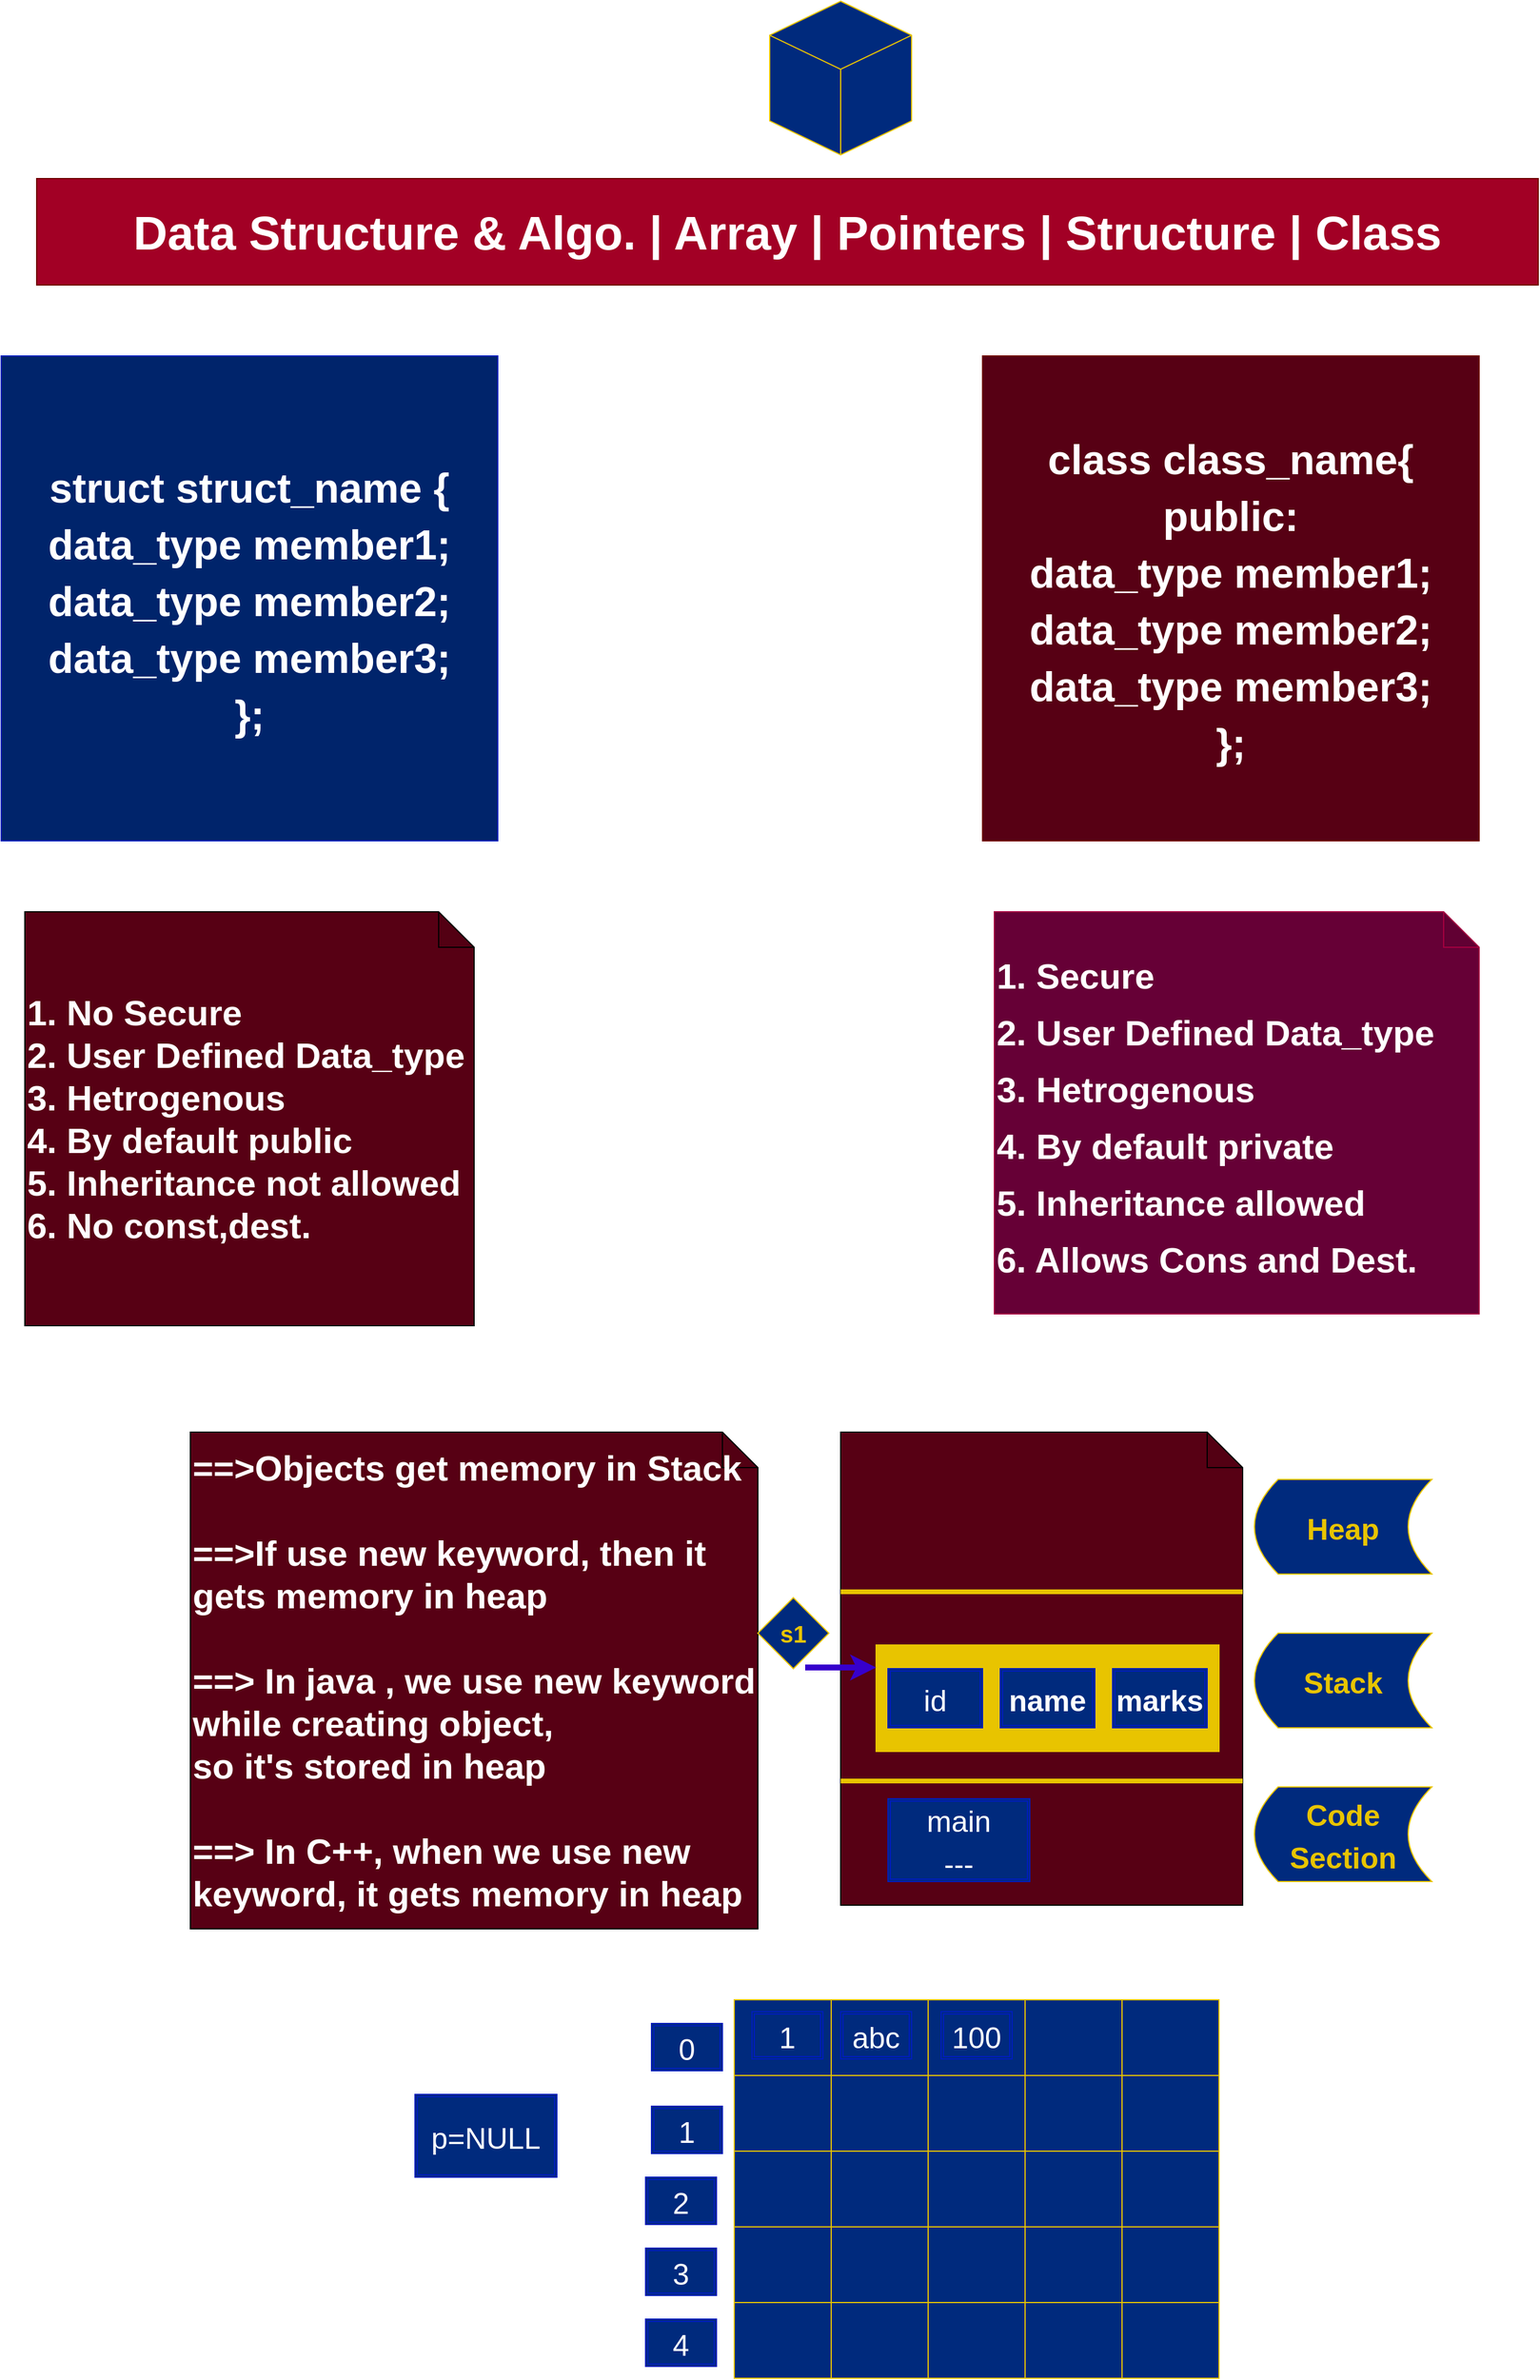 <mxfile version="15.4.0" type="device"><diagram id="8kTt116mAj7uTBlXqQ80" name="Page-1"><mxGraphModel dx="2326" dy="1727" grid="1" gridSize="10" guides="1" tooltips="1" connect="1" arrows="1" fold="1" page="1" pageScale="1" pageWidth="850" pageHeight="1100" math="0" shadow="0"><root><mxCell id="0"/><mxCell id="1" parent="0"/><mxCell id="IOkJ_4DGEt54uJeK5T87-1" value="Data Structure &amp;amp; Algo. | Array | Pointers | Structure | Class" style="rounded=0;whiteSpace=wrap;html=1;fontStyle=1;fontSize=40;fillColor=#a20025;strokeColor=#6F0000;fontColor=#ffffff;" vertex="1" parent="1"><mxGeometry x="-120" y="-240" width="1270" height="90" as="geometry"/></mxCell><mxCell id="IOkJ_4DGEt54uJeK5T87-2" value="&lt;font style=&quot;font-size: 35px&quot;&gt;&lt;b&gt;struct struct_name {&lt;br&gt;data_type member1;&lt;br&gt;data_type member2;&lt;br&gt;data_type member3;&lt;br&gt;};&lt;/b&gt;&lt;/font&gt;" style="rounded=0;whiteSpace=wrap;html=1;fontSize=40;fillColor=#00246B;strokeColor=#001DBC;fontColor=#ffffff;" vertex="1" parent="1"><mxGeometry x="-150" y="-90" width="420" height="410" as="geometry"/></mxCell><mxCell id="IOkJ_4DGEt54uJeK5T87-3" value="&lt;font style=&quot;font-size: 35px&quot;&gt;&lt;b&gt;class class_name{&lt;br&gt;public:&lt;br&gt;data_type member1;&lt;br&gt;data_type member2;&lt;br&gt;data_type member3;&lt;br&gt;};&lt;/b&gt;&lt;/font&gt;" style="rounded=0;whiteSpace=wrap;html=1;fontSize=40;fillColor=#570014;strokeColor=#6F0000;fontColor=#ffffff;" vertex="1" parent="1"><mxGeometry x="680" y="-90" width="420" height="410" as="geometry"/></mxCell><mxCell id="IOkJ_4DGEt54uJeK5T87-4" value="&lt;font style=&quot;font-size: 30px&quot; color=&quot;#ffffff&quot;&gt;&lt;b style=&quot;font-size: 30px&quot;&gt;1. No Secure&lt;br style=&quot;font-size: 30px&quot;&gt;2. User Defined Data_type&lt;br&gt;3. Hetrogenous&amp;nbsp;&lt;br&gt;4. By default public&lt;br&gt;5. Inheritance not allowed&lt;br style=&quot;font-size: 30px&quot;&gt;6. No const,dest.&lt;br style=&quot;font-size: 30px&quot;&gt;&lt;/b&gt;&lt;/font&gt;" style="shape=note;whiteSpace=wrap;html=1;backgroundOutline=1;darkOpacity=0.05;fontSize=30;fillColor=#570014;align=left;" vertex="1" parent="1"><mxGeometry x="-130" y="380" width="380" height="350" as="geometry"/></mxCell><mxCell id="IOkJ_4DGEt54uJeK5T87-6" value="&lt;b style=&quot;color: rgb(255 , 255 , 255) ; font-size: 30px&quot;&gt;1. Secure&lt;br&gt;2. User Defined Data_type&lt;br&gt;3.&amp;nbsp;&lt;/b&gt;&lt;b style=&quot;color: rgb(255 , 255 , 255) ; font-size: 30px&quot;&gt;Hetrogenous&lt;br&gt;&lt;/b&gt;&lt;b style=&quot;color: rgb(255 , 255 , 255) ; font-size: 30px&quot;&gt;4. By default private&lt;br&gt;5. Inheritance allowed&lt;br&gt;6. Allows Cons and Dest.&lt;br&gt;&lt;/b&gt;" style="shape=note;whiteSpace=wrap;html=1;backgroundOutline=1;darkOpacity=0.05;fontSize=40;fillColor=#660036;align=left;strokeColor=#A50040;fontColor=#ffffff;" vertex="1" parent="1"><mxGeometry x="690" y="380" width="410" height="340" as="geometry"/></mxCell><mxCell id="IOkJ_4DGEt54uJeK5T87-9" value="&lt;font style=&quot;font-size: 30px&quot; color=&quot;#ffffff&quot;&gt;&lt;b style=&quot;font-size: 30px&quot;&gt;==&amp;gt;Objects get memory in Stack&lt;br&gt;&lt;br&gt;==&amp;gt;If use new keyword, then it gets memory in heap&lt;br&gt;&lt;br&gt;==&amp;gt; In java , we use new keyword while creating object,&amp;nbsp;&lt;br&gt;so it's stored in heap&lt;br&gt;&lt;br&gt;==&amp;gt; In C++, when we use new keyword, it gets memory in heap&lt;br style=&quot;font-size: 30px&quot;&gt;&lt;/b&gt;&lt;/font&gt;" style="shape=note;whiteSpace=wrap;html=1;backgroundOutline=1;darkOpacity=0.05;fontSize=30;fillColor=#570014;align=left;" vertex="1" parent="1"><mxGeometry x="10" y="820" width="480" height="420" as="geometry"/></mxCell><mxCell id="IOkJ_4DGEt54uJeK5T87-10" value="&lt;font style=&quot;font-size: 30px&quot; color=&quot;#ffffff&quot;&gt;&lt;b style=&quot;font-size: 30px&quot;&gt;&lt;br style=&quot;font-size: 30px&quot;&gt;&lt;/b&gt;&lt;/font&gt;" style="shape=note;whiteSpace=wrap;html=1;backgroundOutline=1;darkOpacity=0.05;fontSize=30;fillColor=#570014;align=left;" vertex="1" parent="1"><mxGeometry x="560" y="820" width="340" height="400" as="geometry"/></mxCell><mxCell id="IOkJ_4DGEt54uJeK5T87-13" value="" style="line;strokeWidth=4;html=1;perimeter=backbonePerimeter;points=[];outlineConnect=0;fontSize=30;fillColor=#660036;strokeColor=#E8C400;" vertex="1" parent="1"><mxGeometry x="560" y="1110" width="340" height="10" as="geometry"/></mxCell><mxCell id="IOkJ_4DGEt54uJeK5T87-14" value="" style="line;strokeWidth=4;html=1;perimeter=backbonePerimeter;points=[];outlineConnect=0;fontSize=30;fillColor=#E8C400;strokeColor=#E8C400;" vertex="1" parent="1"><mxGeometry x="560" y="950" width="340" height="10" as="geometry"/></mxCell><mxCell id="IOkJ_4DGEt54uJeK5T87-15" value="" style="shape=ext;double=1;rounded=0;whiteSpace=wrap;html=1;fontSize=30;strokeColor=#E8C400;fillColor=#E8C400;" vertex="1" parent="1"><mxGeometry x="590" y="1000" width="290" height="90" as="geometry"/></mxCell><mxCell id="IOkJ_4DGEt54uJeK5T87-16" value="&lt;font style=&quot;font-size: 25px&quot;&gt;id&lt;/font&gt;" style="shape=ext;double=1;rounded=0;whiteSpace=wrap;html=1;fontSize=30;strokeColor=#001DBC;fillColor=#002A7D;fontColor=#ffffff;" vertex="1" parent="1"><mxGeometry x="600" y="1020" width="80" height="50" as="geometry"/></mxCell><mxCell id="IOkJ_4DGEt54uJeK5T87-17" value="&lt;b&gt;&lt;font style=&quot;font-size: 25px&quot;&gt;name&lt;/font&gt;&lt;/b&gt;" style="shape=ext;double=1;rounded=0;whiteSpace=wrap;html=1;fontSize=30;strokeColor=#001DBC;fillColor=#002A7D;fontColor=#ffffff;" vertex="1" parent="1"><mxGeometry x="695" y="1020" width="80" height="50" as="geometry"/></mxCell><mxCell id="IOkJ_4DGEt54uJeK5T87-18" value="&lt;font style=&quot;font-size: 25px&quot;&gt;&lt;b&gt;marks&lt;/b&gt;&lt;/font&gt;" style="shape=ext;double=1;rounded=0;whiteSpace=wrap;html=1;fontSize=30;strokeColor=#001DBC;fillColor=#002A7D;fontColor=#ffffff;" vertex="1" parent="1"><mxGeometry x="790" y="1020" width="80" height="50" as="geometry"/></mxCell><mxCell id="IOkJ_4DGEt54uJeK5T87-20" value="" style="edgeStyle=segmentEdgeStyle;endArrow=classic;html=1;rounded=0;fontSize=5;fontColor=#E8C400;fontStyle=1;strokeColor=#3700CC;strokeWidth=5;fillColor=#6a00ff;" edge="1" parent="1" target="IOkJ_4DGEt54uJeK5T87-15"><mxGeometry width="50" height="50" relative="1" as="geometry"><mxPoint x="530" y="1019" as="sourcePoint"/><mxPoint x="580" y="1019" as="targetPoint"/></mxGeometry></mxCell><mxCell id="IOkJ_4DGEt54uJeK5T87-21" value="" style="html=1;whiteSpace=wrap;shape=isoCube2;backgroundOutline=1;isoAngle=15;fontSize=30;strokeColor=#E8C400;fillColor=#002A7D;" vertex="1" parent="1"><mxGeometry x="500" y="-390" width="120" height="130" as="geometry"/></mxCell><mxCell id="IOkJ_4DGEt54uJeK5T87-22" value="&lt;font style=&quot;font-size: 25px&quot;&gt;&lt;b&gt;Heap&lt;/b&gt;&lt;/font&gt;" style="shape=dataStorage;whiteSpace=wrap;html=1;fixedSize=1;fontSize=30;strokeColor=#E8C400;fillColor=#002A7D;fontColor=#E8C400;" vertex="1" parent="1"><mxGeometry x="910" y="860" width="150" height="80" as="geometry"/></mxCell><mxCell id="IOkJ_4DGEt54uJeK5T87-23" value="&lt;font style=&quot;font-size: 25px&quot;&gt;&lt;b&gt;Code &lt;br&gt;Section&lt;/b&gt;&lt;/font&gt;" style="shape=dataStorage;whiteSpace=wrap;html=1;fixedSize=1;fontSize=30;strokeColor=#E8C400;fillColor=#002A7D;fontColor=#E8C400;" vertex="1" parent="1"><mxGeometry x="910" y="1120" width="150" height="80" as="geometry"/></mxCell><mxCell id="IOkJ_4DGEt54uJeK5T87-24" value="&lt;span style=&quot;font-size: 25px&quot;&gt;&lt;b&gt;Stack&lt;/b&gt;&lt;/span&gt;" style="shape=dataStorage;whiteSpace=wrap;html=1;fixedSize=1;fontSize=30;strokeColor=#E8C400;fillColor=#002A7D;fontColor=#E8C400;" vertex="1" parent="1"><mxGeometry x="910" y="990" width="150" height="80" as="geometry"/></mxCell><mxCell id="IOkJ_4DGEt54uJeK5T87-25" value="&lt;span style=&quot;font-size: 25px&quot;&gt;main&lt;br&gt;---&lt;br&gt;&lt;/span&gt;" style="shape=ext;double=1;rounded=0;whiteSpace=wrap;html=1;fontSize=30;strokeColor=#001DBC;fillColor=#002A7D;fontColor=#ffffff;" vertex="1" parent="1"><mxGeometry x="600" y="1130" width="120" height="70" as="geometry"/></mxCell><mxCell id="IOkJ_4DGEt54uJeK5T87-26" value="&lt;font style=&quot;font-size: 20px&quot;&gt;s1&lt;/font&gt;" style="rhombus;whiteSpace=wrap;html=1;fontSize=5;fontColor=#E8C400;strokeColor=#E8C400;fillColor=#002A7D;fontStyle=1" vertex="1" parent="1"><mxGeometry x="490" y="960" width="60" height="60" as="geometry"/></mxCell><mxCell id="IOkJ_4DGEt54uJeK5T87-28" value="" style="shape=table;startSize=0;container=1;collapsible=0;childLayout=tableLayout;fontSize=5;fontColor=#E8C400;strokeColor=#E8C400;fillColor=#002A7D;" vertex="1" parent="1"><mxGeometry x="470" y="1300" width="410" height="320" as="geometry"/></mxCell><mxCell id="IOkJ_4DGEt54uJeK5T87-29" value="" style="shape=partialRectangle;collapsible=0;dropTarget=0;pointerEvents=0;fillColor=none;top=0;left=0;bottom=0;right=0;points=[[0,0.5],[1,0.5]];portConstraint=eastwest;fontSize=5;fontColor=#E8C400;strokeColor=#E8C400;" vertex="1" parent="IOkJ_4DGEt54uJeK5T87-28"><mxGeometry width="410" height="64" as="geometry"/></mxCell><mxCell id="IOkJ_4DGEt54uJeK5T87-30" value="ID" style="shape=partialRectangle;html=1;whiteSpace=wrap;connectable=0;overflow=hidden;fillColor=none;top=0;left=0;bottom=0;right=0;pointerEvents=1;fontSize=5;fontColor=#E8C400;strokeColor=#E8C400;" vertex="1" parent="IOkJ_4DGEt54uJeK5T87-29"><mxGeometry width="82" height="64" as="geometry"><mxRectangle width="82" height="64" as="alternateBounds"/></mxGeometry></mxCell><mxCell id="IOkJ_4DGEt54uJeK5T87-31" value="" style="shape=partialRectangle;html=1;whiteSpace=wrap;connectable=0;overflow=hidden;fillColor=none;top=0;left=0;bottom=0;right=0;pointerEvents=1;fontSize=5;fontColor=#E8C400;strokeColor=#E8C400;" vertex="1" parent="IOkJ_4DGEt54uJeK5T87-29"><mxGeometry x="82" width="82" height="64" as="geometry"><mxRectangle width="82" height="64" as="alternateBounds"/></mxGeometry></mxCell><mxCell id="IOkJ_4DGEt54uJeK5T87-32" value="" style="shape=partialRectangle;html=1;whiteSpace=wrap;connectable=0;overflow=hidden;fillColor=none;top=0;left=0;bottom=0;right=0;pointerEvents=1;fontSize=5;fontColor=#E8C400;strokeColor=#E8C400;" vertex="1" parent="IOkJ_4DGEt54uJeK5T87-29"><mxGeometry x="164" width="82" height="64" as="geometry"><mxRectangle width="82" height="64" as="alternateBounds"/></mxGeometry></mxCell><mxCell id="IOkJ_4DGEt54uJeK5T87-33" value="" style="shape=partialRectangle;html=1;whiteSpace=wrap;connectable=0;overflow=hidden;fillColor=none;top=0;left=0;bottom=0;right=0;pointerEvents=1;fontSize=5;fontColor=#E8C400;strokeColor=#E8C400;" vertex="1" parent="IOkJ_4DGEt54uJeK5T87-29"><mxGeometry x="246" width="82" height="64" as="geometry"><mxRectangle width="82" height="64" as="alternateBounds"/></mxGeometry></mxCell><mxCell id="IOkJ_4DGEt54uJeK5T87-34" value="" style="shape=partialRectangle;html=1;whiteSpace=wrap;connectable=0;overflow=hidden;fillColor=none;top=0;left=0;bottom=0;right=0;pointerEvents=1;fontSize=5;fontColor=#E8C400;strokeColor=#E8C400;" vertex="1" parent="IOkJ_4DGEt54uJeK5T87-29"><mxGeometry x="328" width="82" height="64" as="geometry"><mxRectangle width="82" height="64" as="alternateBounds"/></mxGeometry></mxCell><mxCell id="IOkJ_4DGEt54uJeK5T87-35" value="" style="shape=partialRectangle;collapsible=0;dropTarget=0;pointerEvents=0;fillColor=none;top=0;left=0;bottom=0;right=0;points=[[0,0.5],[1,0.5]];portConstraint=eastwest;fontSize=5;fontColor=#E8C400;strokeColor=#E8C400;" vertex="1" parent="IOkJ_4DGEt54uJeK5T87-28"><mxGeometry y="64" width="410" height="64" as="geometry"/></mxCell><mxCell id="IOkJ_4DGEt54uJeK5T87-36" value="" style="shape=partialRectangle;html=1;whiteSpace=wrap;connectable=0;overflow=hidden;fillColor=none;top=0;left=0;bottom=0;right=0;pointerEvents=1;fontSize=5;fontColor=#E8C400;strokeColor=#E8C400;" vertex="1" parent="IOkJ_4DGEt54uJeK5T87-35"><mxGeometry width="82" height="64" as="geometry"><mxRectangle width="82" height="64" as="alternateBounds"/></mxGeometry></mxCell><mxCell id="IOkJ_4DGEt54uJeK5T87-37" value="" style="shape=partialRectangle;html=1;whiteSpace=wrap;connectable=0;overflow=hidden;fillColor=none;top=0;left=0;bottom=0;right=0;pointerEvents=1;fontSize=5;fontColor=#E8C400;strokeColor=#E8C400;" vertex="1" parent="IOkJ_4DGEt54uJeK5T87-35"><mxGeometry x="82" width="82" height="64" as="geometry"><mxRectangle width="82" height="64" as="alternateBounds"/></mxGeometry></mxCell><mxCell id="IOkJ_4DGEt54uJeK5T87-38" value="" style="shape=partialRectangle;html=1;whiteSpace=wrap;connectable=0;overflow=hidden;fillColor=none;top=0;left=0;bottom=0;right=0;pointerEvents=1;fontSize=5;fontColor=#E8C400;strokeColor=#E8C400;" vertex="1" parent="IOkJ_4DGEt54uJeK5T87-35"><mxGeometry x="164" width="82" height="64" as="geometry"><mxRectangle width="82" height="64" as="alternateBounds"/></mxGeometry></mxCell><mxCell id="IOkJ_4DGEt54uJeK5T87-39" value="" style="shape=partialRectangle;html=1;whiteSpace=wrap;connectable=0;overflow=hidden;fillColor=none;top=0;left=0;bottom=0;right=0;pointerEvents=1;fontSize=5;fontColor=#E8C400;strokeColor=#E8C400;" vertex="1" parent="IOkJ_4DGEt54uJeK5T87-35"><mxGeometry x="246" width="82" height="64" as="geometry"><mxRectangle width="82" height="64" as="alternateBounds"/></mxGeometry></mxCell><mxCell id="IOkJ_4DGEt54uJeK5T87-40" value="" style="shape=partialRectangle;html=1;whiteSpace=wrap;connectable=0;overflow=hidden;fillColor=none;top=0;left=0;bottom=0;right=0;pointerEvents=1;fontSize=5;fontColor=#E8C400;strokeColor=#E8C400;" vertex="1" parent="IOkJ_4DGEt54uJeK5T87-35"><mxGeometry x="328" width="82" height="64" as="geometry"><mxRectangle width="82" height="64" as="alternateBounds"/></mxGeometry></mxCell><mxCell id="IOkJ_4DGEt54uJeK5T87-41" value="" style="shape=partialRectangle;collapsible=0;dropTarget=0;pointerEvents=0;fillColor=none;top=0;left=0;bottom=0;right=0;points=[[0,0.5],[1,0.5]];portConstraint=eastwest;fontSize=5;fontColor=#E8C400;strokeColor=#E8C400;" vertex="1" parent="IOkJ_4DGEt54uJeK5T87-28"><mxGeometry y="128" width="410" height="64" as="geometry"/></mxCell><mxCell id="IOkJ_4DGEt54uJeK5T87-42" value="" style="shape=partialRectangle;html=1;whiteSpace=wrap;connectable=0;overflow=hidden;fillColor=none;top=0;left=0;bottom=0;right=0;pointerEvents=1;fontSize=5;fontColor=#E8C400;strokeColor=#E8C400;" vertex="1" parent="IOkJ_4DGEt54uJeK5T87-41"><mxGeometry width="82" height="64" as="geometry"><mxRectangle width="82" height="64" as="alternateBounds"/></mxGeometry></mxCell><mxCell id="IOkJ_4DGEt54uJeK5T87-43" value="" style="shape=partialRectangle;html=1;whiteSpace=wrap;connectable=0;overflow=hidden;fillColor=none;top=0;left=0;bottom=0;right=0;pointerEvents=1;fontSize=5;fontColor=#E8C400;strokeColor=#E8C400;" vertex="1" parent="IOkJ_4DGEt54uJeK5T87-41"><mxGeometry x="82" width="82" height="64" as="geometry"><mxRectangle width="82" height="64" as="alternateBounds"/></mxGeometry></mxCell><mxCell id="IOkJ_4DGEt54uJeK5T87-44" value="" style="shape=partialRectangle;html=1;whiteSpace=wrap;connectable=0;overflow=hidden;fillColor=none;top=0;left=0;bottom=0;right=0;pointerEvents=1;fontSize=5;fontColor=#E8C400;strokeColor=#E8C400;" vertex="1" parent="IOkJ_4DGEt54uJeK5T87-41"><mxGeometry x="164" width="82" height="64" as="geometry"><mxRectangle width="82" height="64" as="alternateBounds"/></mxGeometry></mxCell><mxCell id="IOkJ_4DGEt54uJeK5T87-45" value="" style="shape=partialRectangle;html=1;whiteSpace=wrap;connectable=0;overflow=hidden;fillColor=none;top=0;left=0;bottom=0;right=0;pointerEvents=1;fontSize=5;fontColor=#E8C400;strokeColor=#E8C400;" vertex="1" parent="IOkJ_4DGEt54uJeK5T87-41"><mxGeometry x="246" width="82" height="64" as="geometry"><mxRectangle width="82" height="64" as="alternateBounds"/></mxGeometry></mxCell><mxCell id="IOkJ_4DGEt54uJeK5T87-46" value="" style="shape=partialRectangle;html=1;whiteSpace=wrap;connectable=0;overflow=hidden;fillColor=none;top=0;left=0;bottom=0;right=0;pointerEvents=1;fontSize=5;fontColor=#E8C400;strokeColor=#E8C400;" vertex="1" parent="IOkJ_4DGEt54uJeK5T87-41"><mxGeometry x="328" width="82" height="64" as="geometry"><mxRectangle width="82" height="64" as="alternateBounds"/></mxGeometry></mxCell><mxCell id="IOkJ_4DGEt54uJeK5T87-47" value="" style="shape=partialRectangle;collapsible=0;dropTarget=0;pointerEvents=0;fillColor=none;top=0;left=0;bottom=0;right=0;points=[[0,0.5],[1,0.5]];portConstraint=eastwest;fontSize=5;fontColor=#E8C400;strokeColor=#E8C400;" vertex="1" parent="IOkJ_4DGEt54uJeK5T87-28"><mxGeometry y="192" width="410" height="64" as="geometry"/></mxCell><mxCell id="IOkJ_4DGEt54uJeK5T87-48" value="" style="shape=partialRectangle;html=1;whiteSpace=wrap;connectable=0;overflow=hidden;fillColor=none;top=0;left=0;bottom=0;right=0;pointerEvents=1;fontSize=5;fontColor=#E8C400;strokeColor=#E8C400;" vertex="1" parent="IOkJ_4DGEt54uJeK5T87-47"><mxGeometry width="82" height="64" as="geometry"><mxRectangle width="82" height="64" as="alternateBounds"/></mxGeometry></mxCell><mxCell id="IOkJ_4DGEt54uJeK5T87-49" value="" style="shape=partialRectangle;html=1;whiteSpace=wrap;connectable=0;overflow=hidden;fillColor=none;top=0;left=0;bottom=0;right=0;pointerEvents=1;fontSize=5;fontColor=#E8C400;strokeColor=#E8C400;" vertex="1" parent="IOkJ_4DGEt54uJeK5T87-47"><mxGeometry x="82" width="82" height="64" as="geometry"><mxRectangle width="82" height="64" as="alternateBounds"/></mxGeometry></mxCell><mxCell id="IOkJ_4DGEt54uJeK5T87-50" value="" style="shape=partialRectangle;html=1;whiteSpace=wrap;connectable=0;overflow=hidden;fillColor=none;top=0;left=0;bottom=0;right=0;pointerEvents=1;fontSize=5;fontColor=#E8C400;strokeColor=#E8C400;" vertex="1" parent="IOkJ_4DGEt54uJeK5T87-47"><mxGeometry x="164" width="82" height="64" as="geometry"><mxRectangle width="82" height="64" as="alternateBounds"/></mxGeometry></mxCell><mxCell id="IOkJ_4DGEt54uJeK5T87-51" value="" style="shape=partialRectangle;html=1;whiteSpace=wrap;connectable=0;overflow=hidden;fillColor=none;top=0;left=0;bottom=0;right=0;pointerEvents=1;fontSize=5;fontColor=#E8C400;strokeColor=#E8C400;" vertex="1" parent="IOkJ_4DGEt54uJeK5T87-47"><mxGeometry x="246" width="82" height="64" as="geometry"><mxRectangle width="82" height="64" as="alternateBounds"/></mxGeometry></mxCell><mxCell id="IOkJ_4DGEt54uJeK5T87-52" value="" style="shape=partialRectangle;html=1;whiteSpace=wrap;connectable=0;overflow=hidden;fillColor=none;top=0;left=0;bottom=0;right=0;pointerEvents=1;fontSize=5;fontColor=#E8C400;strokeColor=#E8C400;" vertex="1" parent="IOkJ_4DGEt54uJeK5T87-47"><mxGeometry x="328" width="82" height="64" as="geometry"><mxRectangle width="82" height="64" as="alternateBounds"/></mxGeometry></mxCell><mxCell id="IOkJ_4DGEt54uJeK5T87-53" value="" style="shape=partialRectangle;collapsible=0;dropTarget=0;pointerEvents=0;fillColor=none;top=0;left=0;bottom=0;right=0;points=[[0,0.5],[1,0.5]];portConstraint=eastwest;fontSize=5;fontColor=#E8C400;strokeColor=#E8C400;" vertex="1" parent="IOkJ_4DGEt54uJeK5T87-28"><mxGeometry y="256" width="410" height="64" as="geometry"/></mxCell><mxCell id="IOkJ_4DGEt54uJeK5T87-54" value="" style="shape=partialRectangle;html=1;whiteSpace=wrap;connectable=0;overflow=hidden;fillColor=none;top=0;left=0;bottom=0;right=0;pointerEvents=1;fontSize=5;fontColor=#E8C400;strokeColor=#E8C400;" vertex="1" parent="IOkJ_4DGEt54uJeK5T87-53"><mxGeometry width="82" height="64" as="geometry"><mxRectangle width="82" height="64" as="alternateBounds"/></mxGeometry></mxCell><mxCell id="IOkJ_4DGEt54uJeK5T87-55" value="" style="shape=partialRectangle;html=1;whiteSpace=wrap;connectable=0;overflow=hidden;fillColor=none;top=0;left=0;bottom=0;right=0;pointerEvents=1;fontSize=5;fontColor=#E8C400;strokeColor=#E8C400;" vertex="1" parent="IOkJ_4DGEt54uJeK5T87-53"><mxGeometry x="82" width="82" height="64" as="geometry"><mxRectangle width="82" height="64" as="alternateBounds"/></mxGeometry></mxCell><mxCell id="IOkJ_4DGEt54uJeK5T87-56" value="" style="shape=partialRectangle;html=1;whiteSpace=wrap;connectable=0;overflow=hidden;fillColor=none;top=0;left=0;bottom=0;right=0;pointerEvents=1;fontSize=5;fontColor=#E8C400;strokeColor=#E8C400;" vertex="1" parent="IOkJ_4DGEt54uJeK5T87-53"><mxGeometry x="164" width="82" height="64" as="geometry"><mxRectangle width="82" height="64" as="alternateBounds"/></mxGeometry></mxCell><mxCell id="IOkJ_4DGEt54uJeK5T87-57" value="" style="shape=partialRectangle;html=1;whiteSpace=wrap;connectable=0;overflow=hidden;fillColor=none;top=0;left=0;bottom=0;right=0;pointerEvents=1;fontSize=5;fontColor=#E8C400;strokeColor=#E8C400;" vertex="1" parent="IOkJ_4DGEt54uJeK5T87-53"><mxGeometry x="246" width="82" height="64" as="geometry"><mxRectangle width="82" height="64" as="alternateBounds"/></mxGeometry></mxCell><mxCell id="IOkJ_4DGEt54uJeK5T87-58" value="" style="shape=partialRectangle;html=1;whiteSpace=wrap;connectable=0;overflow=hidden;fillColor=none;top=0;left=0;bottom=0;right=0;pointerEvents=1;fontSize=5;fontColor=#E8C400;strokeColor=#E8C400;" vertex="1" parent="IOkJ_4DGEt54uJeK5T87-53"><mxGeometry x="328" width="82" height="64" as="geometry"><mxRectangle width="82" height="64" as="alternateBounds"/></mxGeometry></mxCell><mxCell id="IOkJ_4DGEt54uJeK5T87-59" value="&lt;span style=&quot;font-size: 25px&quot;&gt;p=NULL&lt;br&gt;&lt;/span&gt;" style="shape=ext;double=1;rounded=0;whiteSpace=wrap;html=1;fontSize=30;strokeColor=#001DBC;fillColor=#002A7D;fontColor=#ffffff;" vertex="1" parent="1"><mxGeometry x="200" y="1380" width="120" height="70" as="geometry"/></mxCell><mxCell id="IOkJ_4DGEt54uJeK5T87-60" value="&lt;span style=&quot;font-size: 25px&quot;&gt;0&lt;br&gt;&lt;/span&gt;" style="shape=ext;double=1;rounded=0;whiteSpace=wrap;html=1;fontSize=30;strokeColor=#001DBC;fillColor=#002A7D;fontColor=#ffffff;" vertex="1" parent="1"><mxGeometry x="400" y="1320" width="60" height="40" as="geometry"/></mxCell><mxCell id="IOkJ_4DGEt54uJeK5T87-61" value="&lt;span style=&quot;font-size: 25px&quot;&gt;3&lt;br&gt;&lt;/span&gt;" style="shape=ext;double=1;rounded=0;whiteSpace=wrap;html=1;fontSize=30;strokeColor=#001DBC;fillColor=#002A7D;fontColor=#ffffff;" vertex="1" parent="1"><mxGeometry x="395" y="1510" width="60" height="40" as="geometry"/></mxCell><mxCell id="IOkJ_4DGEt54uJeK5T87-62" value="&lt;span style=&quot;font-size: 25px&quot;&gt;2&lt;br&gt;&lt;/span&gt;" style="shape=ext;double=1;rounded=0;whiteSpace=wrap;html=1;fontSize=30;strokeColor=#001DBC;fillColor=#002A7D;fontColor=#ffffff;" vertex="1" parent="1"><mxGeometry x="395" y="1450" width="60" height="40" as="geometry"/></mxCell><mxCell id="IOkJ_4DGEt54uJeK5T87-63" value="&lt;span style=&quot;font-size: 25px&quot;&gt;1&lt;br&gt;&lt;/span&gt;" style="shape=ext;double=1;rounded=0;whiteSpace=wrap;html=1;fontSize=30;strokeColor=#001DBC;fillColor=#002A7D;fontColor=#ffffff;" vertex="1" parent="1"><mxGeometry x="400" y="1390" width="60" height="40" as="geometry"/></mxCell><mxCell id="IOkJ_4DGEt54uJeK5T87-64" value="&lt;span style=&quot;font-size: 25px&quot;&gt;4&lt;br&gt;&lt;/span&gt;" style="shape=ext;double=1;rounded=0;whiteSpace=wrap;html=1;fontSize=30;strokeColor=#001DBC;fillColor=#002A7D;fontColor=#ffffff;" vertex="1" parent="1"><mxGeometry x="395" y="1570" width="60" height="40" as="geometry"/></mxCell><mxCell id="IOkJ_4DGEt54uJeK5T87-65" value="&lt;span style=&quot;font-size: 25px&quot;&gt;1&lt;br&gt;&lt;/span&gt;" style="shape=ext;double=1;rounded=0;whiteSpace=wrap;html=1;fontSize=30;strokeColor=#001DBC;fillColor=#002A7D;fontColor=#ffffff;" vertex="1" parent="1"><mxGeometry x="485" y="1310" width="60" height="40" as="geometry"/></mxCell><mxCell id="IOkJ_4DGEt54uJeK5T87-66" value="&lt;span style=&quot;font-size: 25px&quot;&gt;abc&lt;br&gt;&lt;/span&gt;" style="shape=ext;double=1;rounded=0;whiteSpace=wrap;html=1;fontSize=30;strokeColor=#001DBC;fillColor=#002A7D;fontColor=#ffffff;" vertex="1" parent="1"><mxGeometry x="560" y="1310" width="60" height="40" as="geometry"/></mxCell><mxCell id="IOkJ_4DGEt54uJeK5T87-67" value="&lt;span style=&quot;font-size: 25px&quot;&gt;100&lt;br&gt;&lt;/span&gt;" style="shape=ext;double=1;rounded=0;whiteSpace=wrap;html=1;fontSize=30;strokeColor=#001DBC;fillColor=#002A7D;fontColor=#ffffff;" vertex="1" parent="1"><mxGeometry x="645" y="1310" width="60" height="40" as="geometry"/></mxCell></root></mxGraphModel></diagram></mxfile>